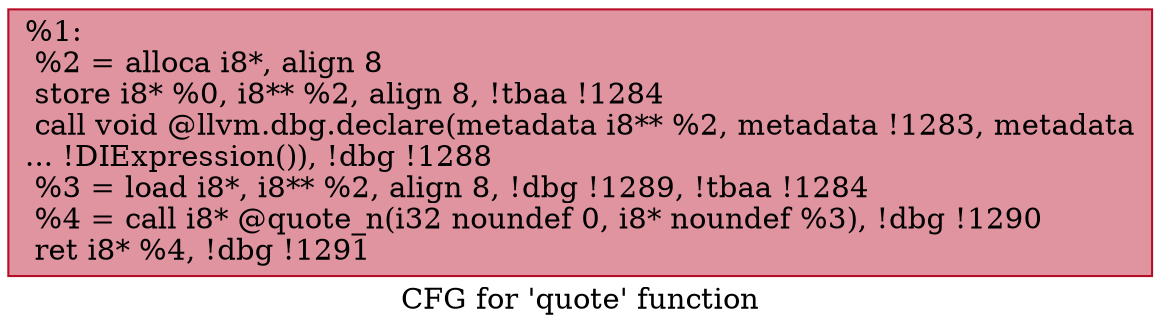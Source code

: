 digraph "CFG for 'quote' function" {
	label="CFG for 'quote' function";

	Node0x270b2e0 [shape=record,color="#b70d28ff", style=filled, fillcolor="#b70d2870",label="{%1:\l  %2 = alloca i8*, align 8\l  store i8* %0, i8** %2, align 8, !tbaa !1284\l  call void @llvm.dbg.declare(metadata i8** %2, metadata !1283, metadata\l... !DIExpression()), !dbg !1288\l  %3 = load i8*, i8** %2, align 8, !dbg !1289, !tbaa !1284\l  %4 = call i8* @quote_n(i32 noundef 0, i8* noundef %3), !dbg !1290\l  ret i8* %4, !dbg !1291\l}"];
}
